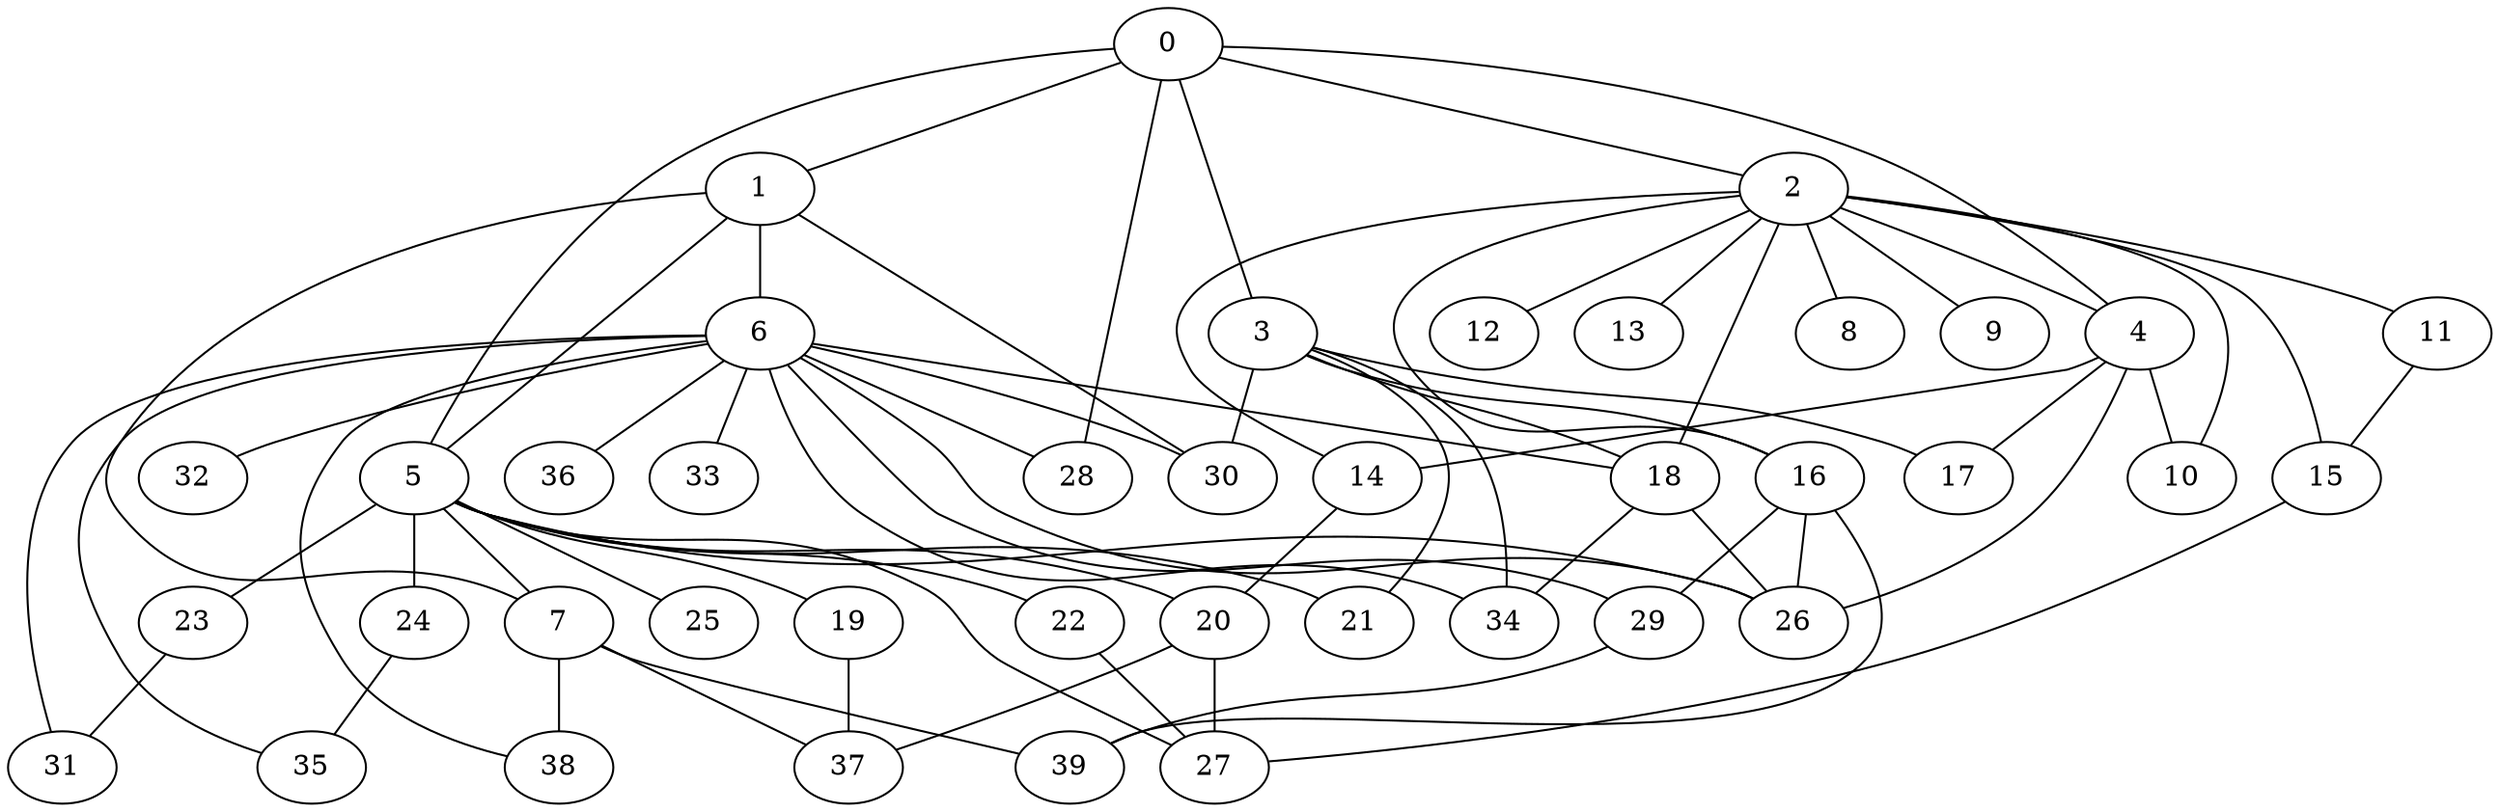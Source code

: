 
graph graphname {
    0 -- 1
0 -- 2
0 -- 3
0 -- 4
0 -- 5
0 -- 28
1 -- 6
1 -- 7
1 -- 5
1 -- 30
2 -- 8
2 -- 9
2 -- 10
2 -- 11
2 -- 12
2 -- 13
2 -- 14
2 -- 15
2 -- 18
2 -- 16
2 -- 4
3 -- 16
3 -- 18
3 -- 17
3 -- 21
3 -- 34
3 -- 30
4 -- 10
4 -- 14
4 -- 17
4 -- 26
5 -- 19
5 -- 20
5 -- 21
5 -- 22
5 -- 23
5 -- 24
5 -- 25
5 -- 26
5 -- 27
5 -- 7
6 -- 32
6 -- 34
6 -- 35
6 -- 36
6 -- 33
6 -- 28
6 -- 29
6 -- 30
6 -- 31
6 -- 26
6 -- 18
6 -- 38
7 -- 37
7 -- 38
7 -- 39
11 -- 15
14 -- 20
15 -- 27
16 -- 29
16 -- 26
16 -- 39
18 -- 34
18 -- 26
19 -- 37
20 -- 27
20 -- 37
22 -- 27
23 -- 31
24 -- 35
29 -- 39

}
